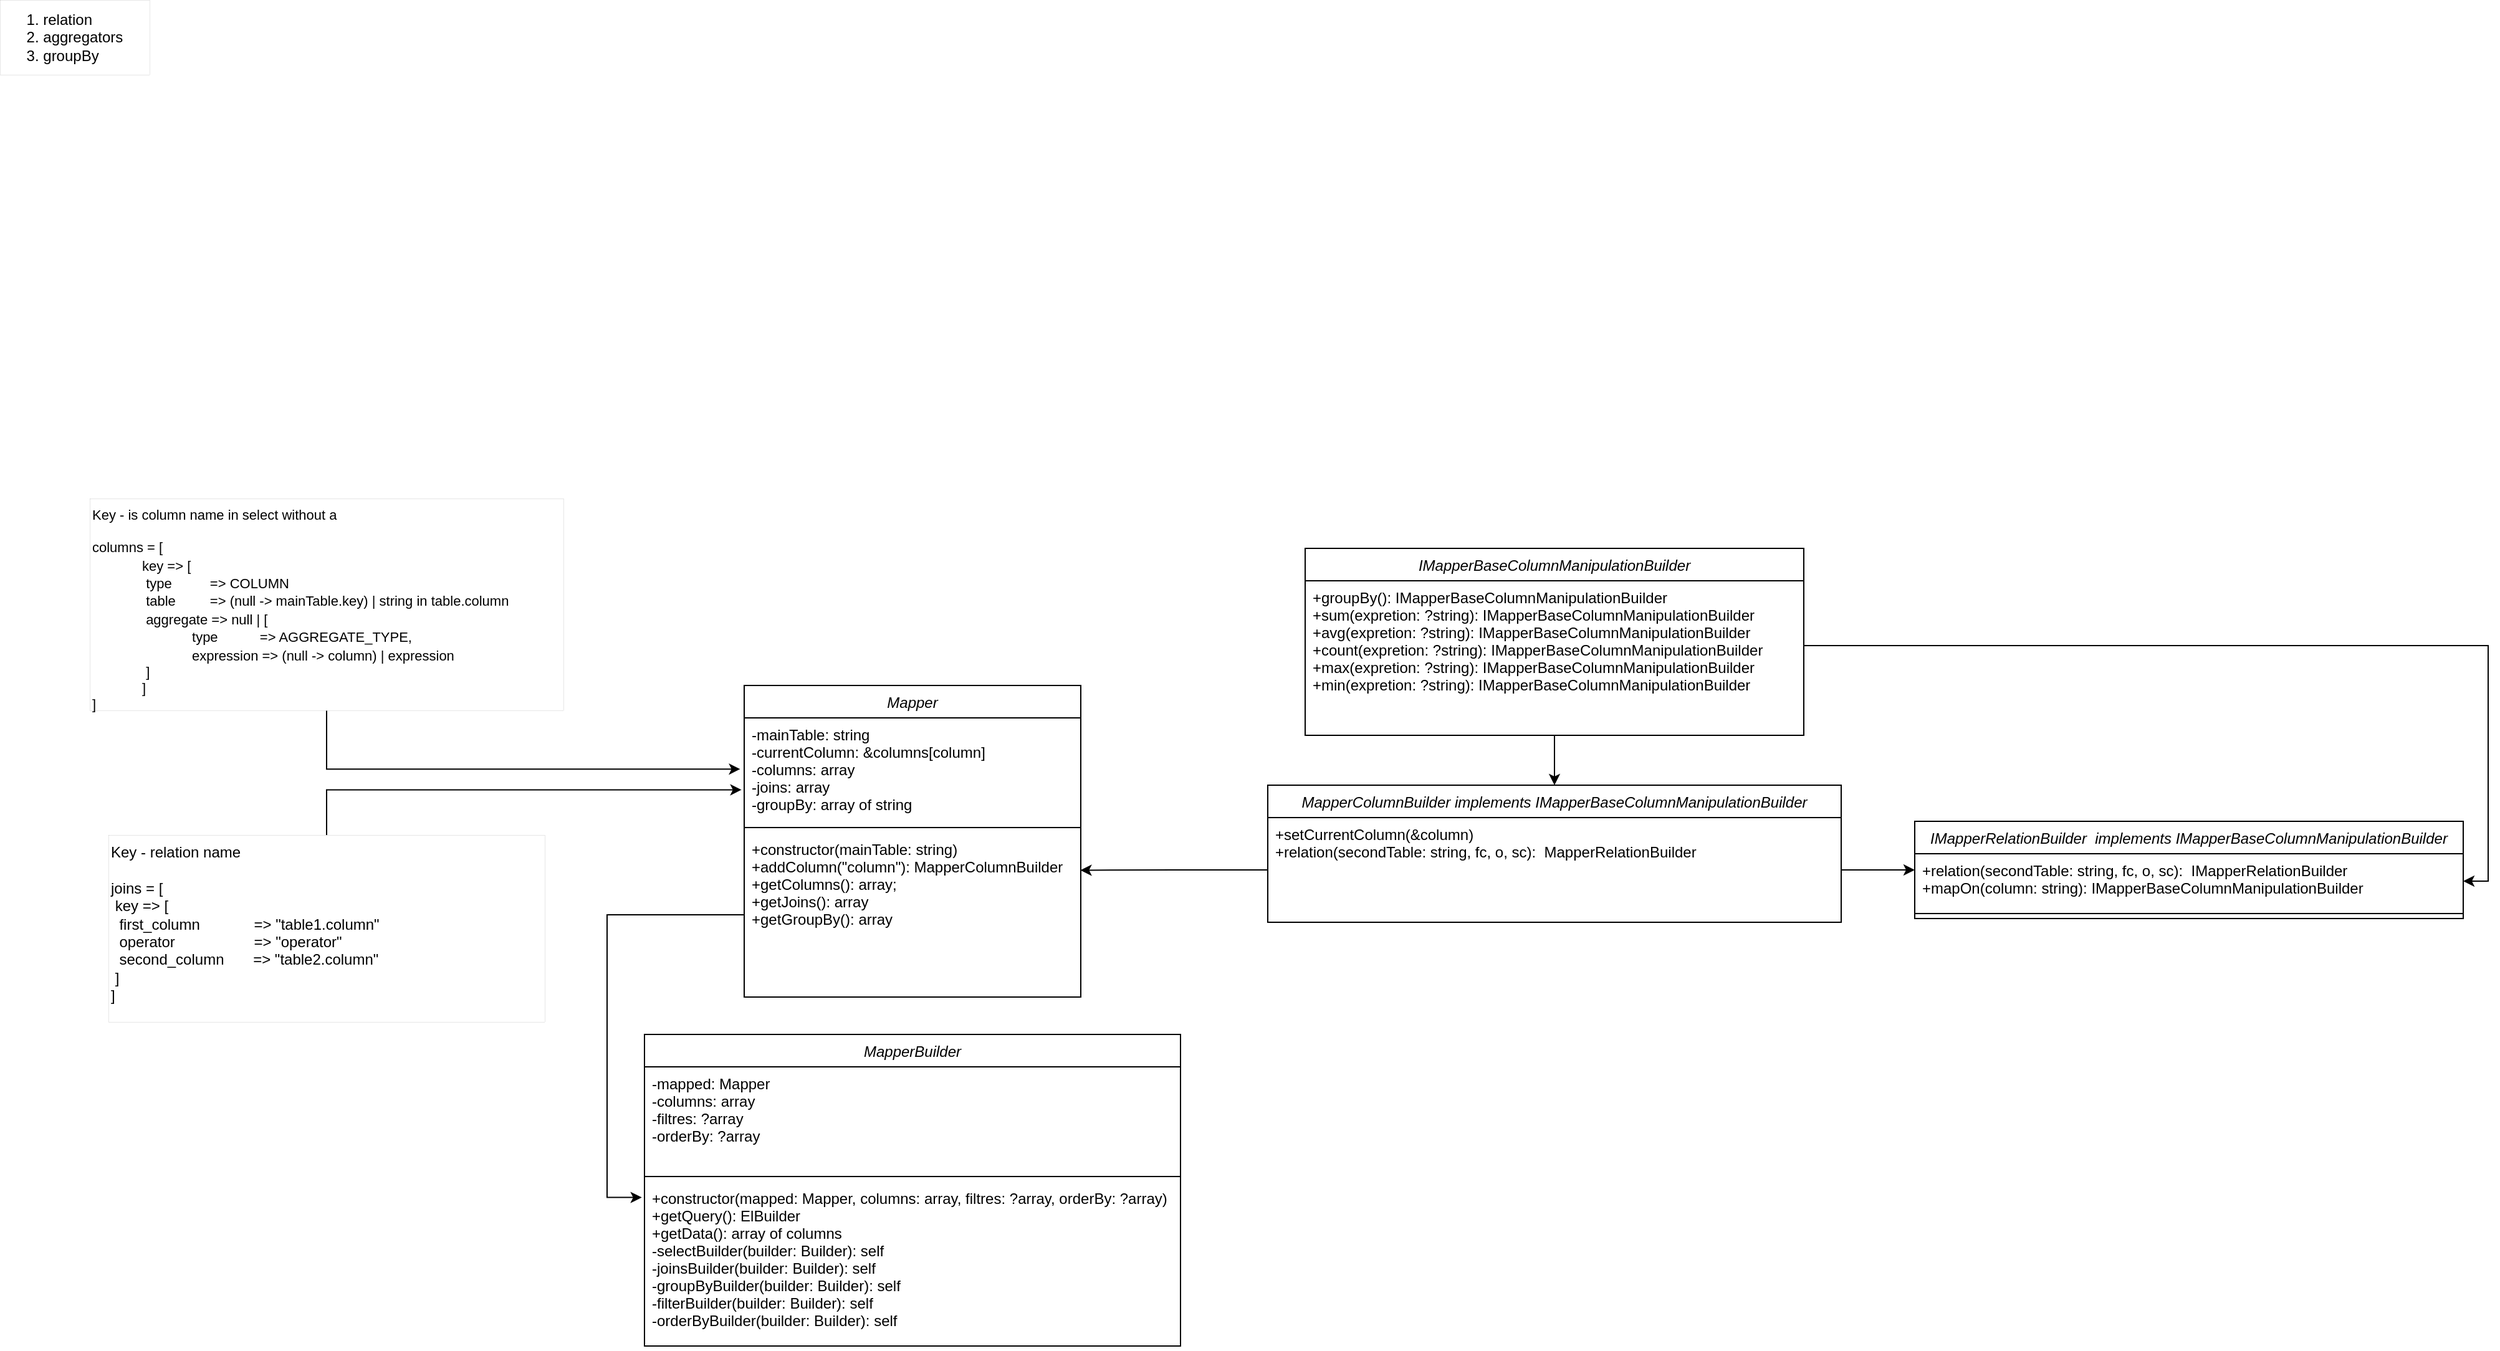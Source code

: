 <mxfile version="16.0.0" type="github">
  <diagram id="C5RBs43oDa-KdzZeNtuy" name="Page-1">
    <mxGraphModel dx="2870" dy="3347" grid="1" gridSize="10" guides="1" tooltips="1" connect="1" arrows="1" fold="1" page="1" pageScale="1" pageWidth="827" pageHeight="1169" math="0" shadow="0">
      <root>
        <mxCell id="WIyWlLk6GJQsqaUBKTNV-0" />
        <mxCell id="WIyWlLk6GJQsqaUBKTNV-1" parent="WIyWlLk6GJQsqaUBKTNV-0" />
        <mxCell id="zkfFHV4jXpPFQw0GAbJ--0" value="Mapper" style="swimlane;fontStyle=2;align=center;verticalAlign=top;childLayout=stackLayout;horizontal=1;startSize=26;horizontalStack=0;resizeParent=1;resizeLast=0;collapsible=1;marginBottom=0;rounded=0;shadow=0;strokeWidth=1;" parent="WIyWlLk6GJQsqaUBKTNV-1" vertex="1">
          <mxGeometry x="-230" y="-830" width="270" height="250" as="geometry">
            <mxRectangle x="230" y="140" width="160" height="26" as="alternateBounds" />
          </mxGeometry>
        </mxCell>
        <mxCell id="zkfFHV4jXpPFQw0GAbJ--1" value="-mainTable: string&#xa;-currentColumn: &amp;columns[column]&#xa;-columns: array&#xa;-joins: array&#xa;-groupBy: array of string" style="text;align=left;verticalAlign=top;spacingLeft=4;spacingRight=4;overflow=hidden;rotatable=0;points=[[0,0.5],[1,0.5]];portConstraint=eastwest;" parent="zkfFHV4jXpPFQw0GAbJ--0" vertex="1">
          <mxGeometry y="26" width="270" height="84" as="geometry" />
        </mxCell>
        <mxCell id="zkfFHV4jXpPFQw0GAbJ--4" value="" style="line;html=1;strokeWidth=1;align=left;verticalAlign=middle;spacingTop=-1;spacingLeft=3;spacingRight=3;rotatable=0;labelPosition=right;points=[];portConstraint=eastwest;" parent="zkfFHV4jXpPFQw0GAbJ--0" vertex="1">
          <mxGeometry y="110" width="270" height="8" as="geometry" />
        </mxCell>
        <mxCell id="zkfFHV4jXpPFQw0GAbJ--5" value="+constructor(mainTable: string)&#xa;+addColumn(&quot;column&quot;): MapperColumnBuilder&#xa;+getColumns(): array;&#xa;+getJoins(): array&#xa;+getGroupBy(): array" style="text;align=left;verticalAlign=top;spacingLeft=4;spacingRight=4;overflow=hidden;rotatable=0;points=[[0,0.5],[1,0.5]];portConstraint=eastwest;" parent="zkfFHV4jXpPFQw0GAbJ--0" vertex="1">
          <mxGeometry y="118" width="270" height="132" as="geometry" />
        </mxCell>
        <mxCell id="9OzK3of8a9EYW3qf5LEb-5" style="edgeStyle=orthogonalEdgeStyle;rounded=0;orthogonalLoop=1;jettySize=auto;html=1;entryX=-0.012;entryY=0.489;entryDx=0;entryDy=0;entryPerimeter=0;fontSize=12;fontColor=none;" edge="1" parent="WIyWlLk6GJQsqaUBKTNV-1" source="9OzK3of8a9EYW3qf5LEb-2" target="zkfFHV4jXpPFQw0GAbJ--1">
          <mxGeometry relative="1" as="geometry" />
        </mxCell>
        <mxCell id="9OzK3of8a9EYW3qf5LEb-2" value="&lt;div style=&quot;font-size: 11px&quot;&gt;&lt;span&gt;&lt;font style=&quot;font-size: 11px&quot;&gt;Key - is column name in select without a&lt;/font&gt;&lt;/span&gt;&lt;/div&gt;&lt;div style=&quot;font-size: 11px&quot;&gt;&lt;span&gt;&lt;font style=&quot;font-size: 11px&quot;&gt;&lt;br&gt;&lt;/font&gt;&lt;/span&gt;&lt;/div&gt;&lt;div style=&quot;font-size: 11px&quot;&gt;&lt;span&gt;&lt;font style=&quot;font-size: 11px&quot;&gt;columns = [&lt;/font&gt;&lt;/span&gt;&lt;/div&gt;&lt;blockquote style=&quot;margin: 0 0 0 40px ; border: none ; padding: 0px&quot;&gt;&lt;span style=&quot;font-size: 11px&quot;&gt;key =&amp;gt; [&lt;/span&gt;&lt;/blockquote&gt;&lt;blockquote style=&quot;margin: 0px 0px 0px 40px ; border: none ; padding: 0px&quot;&gt;&lt;span style=&quot;font-size: 11px&quot;&gt;&lt;span style=&quot;white-space: pre&quot;&gt;	&lt;/span&gt;type&amp;nbsp; &amp;nbsp; &amp;nbsp; &amp;nbsp; &amp;nbsp; =&amp;gt; COLUMN&lt;br&gt;&lt;/span&gt;&lt;span style=&quot;font-size: 11px&quot;&gt;&lt;span style=&quot;white-space: pre&quot;&gt;	&lt;/span&gt;table&amp;nbsp; &amp;nbsp; &amp;nbsp; &amp;nbsp; &amp;nbsp;=&amp;gt; (null -&amp;gt; mainTable.key) |&amp;nbsp;&lt;/span&gt;&lt;span style=&quot;font-size: 11px&quot;&gt;string in table.column&lt;/span&gt;&lt;/blockquote&gt;&lt;blockquote style=&quot;margin: 0px 0px 0px 40px ; border: none ; padding: 0px&quot;&gt;&lt;span style=&quot;font-size: 11px&quot;&gt;&lt;span style=&quot;white-space: pre&quot;&gt;	&lt;/span&gt;aggregate =&amp;gt; null | [&lt;br&gt;&lt;/span&gt;&lt;/blockquote&gt;&lt;blockquote style=&quot;margin: 0px 0px 0px 40px ; border: none ; padding: 0px&quot;&gt;&lt;blockquote style=&quot;margin: 0px 0px 0px 40px ; border: none ; padding: 0px&quot;&gt;&lt;span style=&quot;font-size: 11px&quot;&gt;t&lt;/span&gt;&lt;span style=&quot;font-size: 11px&quot;&gt;ype&amp;nbsp; &amp;nbsp; &amp;nbsp; &amp;nbsp; &amp;nbsp; &amp;nbsp;=&amp;gt; AGGREGATE_TYPE,&lt;br&gt;&lt;/span&gt;&lt;/blockquote&gt;&lt;blockquote style=&quot;margin: 0px 0px 0px 40px ; border: none ; padding: 0px&quot;&gt;&lt;span style=&quot;font-size: 11px&quot;&gt;expression =&amp;gt; (null -&amp;gt; column) |&amp;nbsp;&lt;/span&gt;&lt;span style=&quot;font-size: 11px&quot;&gt;expression&lt;/span&gt;&lt;/blockquote&gt;&lt;/blockquote&gt;&lt;blockquote style=&quot;margin: 0px 0px 0px 40px ; border: none ; padding: 0px&quot;&gt;&lt;div style=&quot;font-size: 11px&quot;&gt;&lt;span style=&quot;white-space: pre&quot;&gt;	&lt;/span&gt;]&lt;/div&gt;&lt;div style=&quot;font-size: 11px&quot;&gt;]&lt;/div&gt;&lt;/blockquote&gt;&lt;div style=&quot;font-size: 11px&quot;&gt;&lt;/div&gt;&lt;div style=&quot;font-size: 11px&quot;&gt;&lt;span&gt;&lt;font style=&quot;font-size: 11px&quot;&gt;]&lt;/font&gt;&lt;/span&gt;&lt;/div&gt;" style="rounded=0;whiteSpace=wrap;html=1;strokeWidth=0;verticalAlign=top;align=left;" vertex="1" parent="WIyWlLk6GJQsqaUBKTNV-1">
          <mxGeometry x="-755" y="-980" width="380" height="170" as="geometry" />
        </mxCell>
        <mxCell id="9OzK3of8a9EYW3qf5LEb-7" style="edgeStyle=orthogonalEdgeStyle;rounded=0;orthogonalLoop=1;jettySize=auto;html=1;entryX=-0.008;entryY=0.687;entryDx=0;entryDy=0;entryPerimeter=0;fontSize=12;fontColor=none;" edge="1" parent="WIyWlLk6GJQsqaUBKTNV-1" source="9OzK3of8a9EYW3qf5LEb-6" target="zkfFHV4jXpPFQw0GAbJ--1">
          <mxGeometry relative="1" as="geometry" />
        </mxCell>
        <mxCell id="9OzK3of8a9EYW3qf5LEb-6" value="Key - relation name&lt;br&gt;&lt;br&gt;joins = [&lt;br&gt;&lt;span style=&quot;white-space: pre&quot;&gt;	&lt;/span&gt;key =&amp;gt; [&lt;br&gt;&lt;span style=&quot;white-space: pre&quot;&gt;	&lt;span style=&quot;white-space: pre&quot;&gt;	&lt;/span&gt;f&lt;/span&gt;irst_column&amp;nbsp; &amp;nbsp; &amp;nbsp; &amp;nbsp; &amp;nbsp; &amp;nbsp; &amp;nbsp;=&amp;gt; &quot;table1.column&quot;&lt;br&gt;&lt;span style=&quot;white-space: pre&quot;&gt;	&lt;/span&gt;&lt;span style=&quot;white-space: pre&quot;&gt;	&lt;/span&gt;operator&amp;nbsp; &amp;nbsp; &amp;nbsp; &amp;nbsp; &amp;nbsp; &amp;nbsp; &amp;nbsp; &amp;nbsp; &amp;nbsp; &amp;nbsp;=&amp;gt; &quot;operator&quot;&lt;br&gt;&lt;span style=&quot;white-space: pre&quot;&gt;	&lt;/span&gt;&lt;span style=&quot;white-space: pre&quot;&gt;	&lt;/span&gt;second_column&amp;nbsp; &amp;nbsp; &amp;nbsp; &amp;nbsp;=&amp;gt; &quot;table2.column&quot;&lt;br&gt;&lt;span style=&quot;white-space: pre&quot;&gt;	&lt;/span&gt;]&lt;br&gt;]" style="rounded=0;whiteSpace=wrap;html=1;strokeWidth=0;verticalAlign=top;align=left;" vertex="1" parent="WIyWlLk6GJQsqaUBKTNV-1">
          <mxGeometry x="-740" y="-710" width="350" height="150" as="geometry" />
        </mxCell>
        <mxCell id="9OzK3of8a9EYW3qf5LEb-8" value="&lt;div style=&quot;text-align: left&quot;&gt;&lt;span&gt;1. relation&lt;/span&gt;&lt;/div&gt;&lt;div style=&quot;text-align: left&quot;&gt;&lt;span&gt;2. aggregators&lt;/span&gt;&lt;/div&gt;&lt;div style=&quot;text-align: left&quot;&gt;&lt;span&gt;3. groupBy&lt;/span&gt;&lt;/div&gt;" style="whiteSpace=wrap;html=1;labelBackgroundColor=none;fontSize=12;fontColor=none;strokeWidth=0;" vertex="1" parent="WIyWlLk6GJQsqaUBKTNV-1">
          <mxGeometry x="-827" y="-1380" width="120" height="60" as="geometry" />
        </mxCell>
        <mxCell id="9OzK3of8a9EYW3qf5LEb-11" value="MapperBuilder" style="swimlane;fontStyle=2;align=center;verticalAlign=top;childLayout=stackLayout;horizontal=1;startSize=26;horizontalStack=0;resizeParent=1;resizeLast=0;collapsible=1;marginBottom=0;rounded=0;shadow=0;strokeWidth=1;" vertex="1" parent="WIyWlLk6GJQsqaUBKTNV-1">
          <mxGeometry x="-310" y="-550" width="430" height="250" as="geometry">
            <mxRectangle x="230" y="140" width="160" height="26" as="alternateBounds" />
          </mxGeometry>
        </mxCell>
        <mxCell id="9OzK3of8a9EYW3qf5LEb-12" value="-mapped: Mapper&#xa;-columns: array&#xa;-filtres: ?array&#xa;-orderBy: ?array" style="text;align=left;verticalAlign=top;spacingLeft=4;spacingRight=4;overflow=hidden;rotatable=0;points=[[0,0.5],[1,0.5]];portConstraint=eastwest;" vertex="1" parent="9OzK3of8a9EYW3qf5LEb-11">
          <mxGeometry y="26" width="430" height="84" as="geometry" />
        </mxCell>
        <mxCell id="9OzK3of8a9EYW3qf5LEb-13" value="" style="line;html=1;strokeWidth=1;align=left;verticalAlign=middle;spacingTop=-1;spacingLeft=3;spacingRight=3;rotatable=0;labelPosition=right;points=[];portConstraint=eastwest;" vertex="1" parent="9OzK3of8a9EYW3qf5LEb-11">
          <mxGeometry y="110" width="430" height="8" as="geometry" />
        </mxCell>
        <mxCell id="9OzK3of8a9EYW3qf5LEb-14" value="+constructor(mapped: Mapper, columns: array, filtres: ?array, orderBy: ?array)&#xa;+getQuery(): ElBuilder&#xa;+getData(): array of columns&#xa;-selectBuilder(builder: Builder): self&#xa;-joinsBuilder(builder: Builder): self&#xa;-groupByBuilder(builder: Builder): self&#xa;-filterBuilder(builder: Builder): self&#xa;-orderByBuilder(builder: Builder): self" style="text;align=left;verticalAlign=top;spacingLeft=4;spacingRight=4;overflow=hidden;rotatable=0;points=[[0,0.5],[1,0.5]];portConstraint=eastwest;" vertex="1" parent="9OzK3of8a9EYW3qf5LEb-11">
          <mxGeometry y="118" width="430" height="132" as="geometry" />
        </mxCell>
        <mxCell id="9OzK3of8a9EYW3qf5LEb-17" style="edgeStyle=orthogonalEdgeStyle;rounded=0;orthogonalLoop=1;jettySize=auto;html=1;exitX=0;exitY=0.5;exitDx=0;exitDy=0;fontSize=12;fontColor=none;entryX=-0.005;entryY=0.097;entryDx=0;entryDy=0;entryPerimeter=0;" edge="1" parent="WIyWlLk6GJQsqaUBKTNV-1" source="zkfFHV4jXpPFQw0GAbJ--5" target="9OzK3of8a9EYW3qf5LEb-14">
          <mxGeometry relative="1" as="geometry">
            <mxPoint x="-340" y="-410" as="targetPoint" />
            <Array as="points">
              <mxPoint x="-340" y="-646" />
              <mxPoint x="-340" y="-419" />
            </Array>
          </mxGeometry>
        </mxCell>
        <mxCell id="9OzK3of8a9EYW3qf5LEb-48" value="IMapperRelationBuilder  implements IMapperBaseColumnManipulationBuilder" style="swimlane;fontStyle=2;align=center;verticalAlign=top;childLayout=stackLayout;horizontal=1;startSize=26;horizontalStack=0;resizeParent=1;resizeLast=0;collapsible=1;marginBottom=0;rounded=0;shadow=0;strokeWidth=1;" vertex="1" parent="WIyWlLk6GJQsqaUBKTNV-1">
          <mxGeometry x="709" y="-721" width="440" height="78" as="geometry">
            <mxRectangle x="230" y="140" width="160" height="26" as="alternateBounds" />
          </mxGeometry>
        </mxCell>
        <mxCell id="9OzK3of8a9EYW3qf5LEb-49" value="+relation(secondTable: string, fc, o, sc):  IMapperRelationBuilder&#xa;+mapOn(column: string): IMapperBaseColumnManipulationBuilder" style="text;align=left;verticalAlign=top;spacingLeft=4;spacingRight=4;overflow=hidden;rotatable=0;points=[[0,0.5],[1,0.5]];portConstraint=eastwest;" vertex="1" parent="9OzK3of8a9EYW3qf5LEb-48">
          <mxGeometry y="26" width="440" height="44" as="geometry" />
        </mxCell>
        <mxCell id="9OzK3of8a9EYW3qf5LEb-50" value="" style="line;html=1;strokeWidth=1;align=left;verticalAlign=middle;spacingTop=-1;spacingLeft=3;spacingRight=3;rotatable=0;labelPosition=right;points=[];portConstraint=eastwest;" vertex="1" parent="9OzK3of8a9EYW3qf5LEb-48">
          <mxGeometry y="70" width="440" height="8" as="geometry" />
        </mxCell>
        <mxCell id="9OzK3of8a9EYW3qf5LEb-52" value="MapperColumnBuilder implements IMapperBaseColumnManipulationBuilder" style="swimlane;fontStyle=2;align=center;verticalAlign=top;childLayout=stackLayout;horizontal=1;startSize=26;horizontalStack=0;resizeParent=1;resizeLast=0;collapsible=1;marginBottom=0;rounded=0;shadow=0;strokeWidth=1;" vertex="1" parent="WIyWlLk6GJQsqaUBKTNV-1">
          <mxGeometry x="190" y="-750" width="460" height="110" as="geometry">
            <mxRectangle x="230" y="140" width="160" height="26" as="alternateBounds" />
          </mxGeometry>
        </mxCell>
        <mxCell id="9OzK3of8a9EYW3qf5LEb-58" value="+setCurrentColumn(&amp;column)&#xa;+relation(secondTable: string, fc, o, sc):  MapperRelationBuilder" style="text;align=left;verticalAlign=top;spacingLeft=4;spacingRight=4;overflow=hidden;rotatable=0;points=[[0,0.5],[1,0.5]];portConstraint=eastwest;" vertex="1" parent="9OzK3of8a9EYW3qf5LEb-52">
          <mxGeometry y="26" width="460" height="84" as="geometry" />
        </mxCell>
        <mxCell id="9OzK3of8a9EYW3qf5LEb-84" style="edgeStyle=orthogonalEdgeStyle;rounded=0;orthogonalLoop=1;jettySize=auto;html=1;entryX=0.5;entryY=0;entryDx=0;entryDy=0;fontSize=12;fontColor=none;" edge="1" parent="WIyWlLk6GJQsqaUBKTNV-1" source="9OzK3of8a9EYW3qf5LEb-65" target="9OzK3of8a9EYW3qf5LEb-52">
          <mxGeometry relative="1" as="geometry" />
        </mxCell>
        <mxCell id="9OzK3of8a9EYW3qf5LEb-65" value="IMapperBaseColumnManipulationBuilder" style="swimlane;fontStyle=2;align=center;verticalAlign=top;childLayout=stackLayout;horizontal=1;startSize=26;horizontalStack=0;resizeParent=1;resizeLast=0;collapsible=1;marginBottom=0;rounded=0;shadow=0;strokeWidth=1;" vertex="1" parent="WIyWlLk6GJQsqaUBKTNV-1">
          <mxGeometry x="220" y="-940" width="400" height="150" as="geometry">
            <mxRectangle x="-295" y="-990" width="160" height="26" as="alternateBounds" />
          </mxGeometry>
        </mxCell>
        <mxCell id="9OzK3of8a9EYW3qf5LEb-77" value="+groupBy(): IMapperBaseColumnManipulationBuilder&#xa;+sum(expretion: ?string): IMapperBaseColumnManipulationBuilder&#xa;+avg(expretion: ?string): IMapperBaseColumnManipulationBuilder&#xa;+count(expretion: ?string): IMapperBaseColumnManipulationBuilder&#xa;+max(expretion: ?string): IMapperBaseColumnManipulationBuilder&#xa;+min(expretion: ?string): IMapperBaseColumnManipulationBuilder&#xa;" style="text;align=left;verticalAlign=top;spacingLeft=4;spacingRight=4;overflow=hidden;rotatable=0;points=[[0,0.5],[1,0.5]];portConstraint=eastwest;" vertex="1" parent="9OzK3of8a9EYW3qf5LEb-65">
          <mxGeometry y="26" width="400" height="104" as="geometry" />
        </mxCell>
        <mxCell id="9OzK3of8a9EYW3qf5LEb-88" style="edgeStyle=orthogonalEdgeStyle;rounded=0;orthogonalLoop=1;jettySize=auto;html=1;exitX=1;exitY=0.5;exitDx=0;exitDy=0;entryX=1;entryY=0.5;entryDx=0;entryDy=0;fontSize=12;fontColor=none;" edge="1" parent="WIyWlLk6GJQsqaUBKTNV-1" source="9OzK3of8a9EYW3qf5LEb-77" target="9OzK3of8a9EYW3qf5LEb-49">
          <mxGeometry relative="1" as="geometry" />
        </mxCell>
        <mxCell id="9OzK3of8a9EYW3qf5LEb-93" style="edgeStyle=orthogonalEdgeStyle;rounded=0;orthogonalLoop=1;jettySize=auto;html=1;exitX=1;exitY=0.5;exitDx=0;exitDy=0;entryX=0;entryY=0.5;entryDx=0;entryDy=0;fontSize=12;fontColor=none;" edge="1" parent="WIyWlLk6GJQsqaUBKTNV-1" source="9OzK3of8a9EYW3qf5LEb-58" target="9OzK3of8a9EYW3qf5LEb-48">
          <mxGeometry relative="1" as="geometry" />
        </mxCell>
        <mxCell id="9OzK3of8a9EYW3qf5LEb-105" style="edgeStyle=orthogonalEdgeStyle;rounded=0;orthogonalLoop=1;jettySize=auto;html=1;exitX=0;exitY=0.5;exitDx=0;exitDy=0;entryX=0.999;entryY=0.229;entryDx=0;entryDy=0;entryPerimeter=0;fontSize=12;fontColor=none;" edge="1" parent="WIyWlLk6GJQsqaUBKTNV-1" source="9OzK3of8a9EYW3qf5LEb-58" target="zkfFHV4jXpPFQw0GAbJ--5">
          <mxGeometry relative="1" as="geometry" />
        </mxCell>
      </root>
    </mxGraphModel>
  </diagram>
</mxfile>
